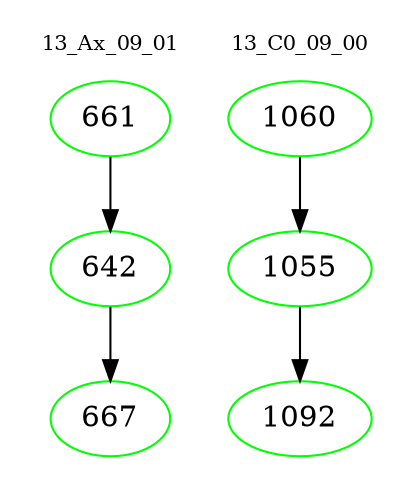 digraph{
subgraph cluster_0 {
color = white
label = "13_Ax_09_01";
fontsize=10;
T0_661 [label="661", color="green"]
T0_661 -> T0_642 [color="black"]
T0_642 [label="642", color="green"]
T0_642 -> T0_667 [color="black"]
T0_667 [label="667", color="green"]
}
subgraph cluster_1 {
color = white
label = "13_C0_09_00";
fontsize=10;
T1_1060 [label="1060", color="green"]
T1_1060 -> T1_1055 [color="black"]
T1_1055 [label="1055", color="green"]
T1_1055 -> T1_1092 [color="black"]
T1_1092 [label="1092", color="green"]
}
}
